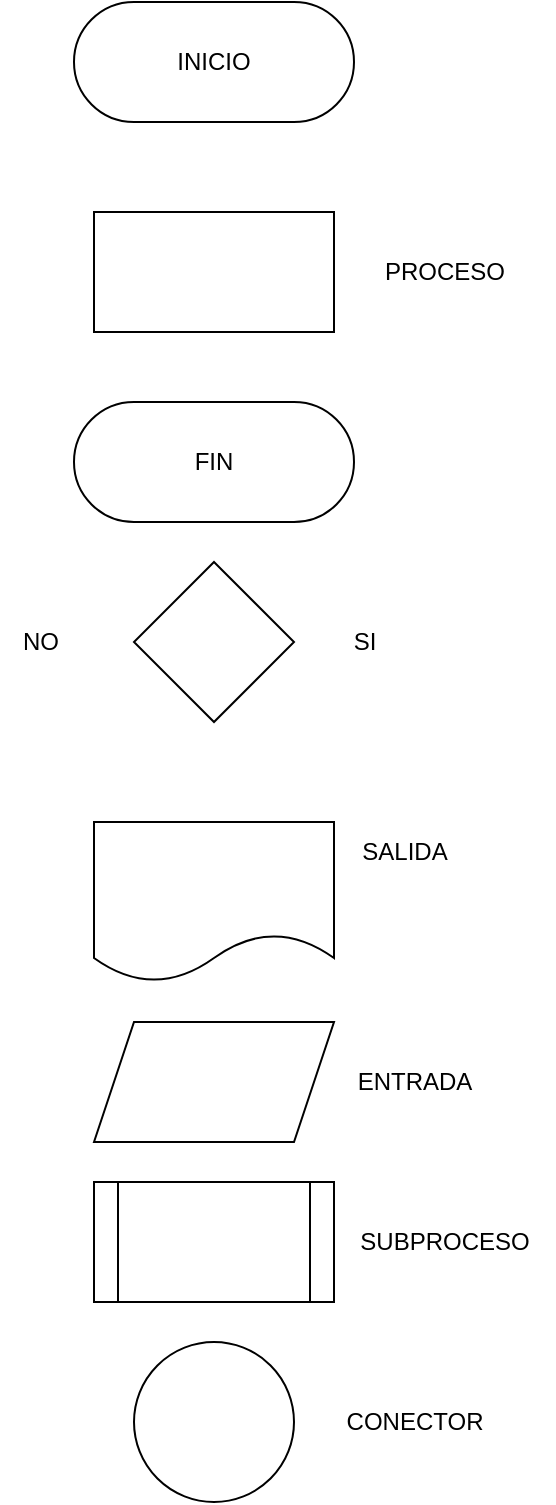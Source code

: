 <mxfile version="20.2.3" type="github">
  <diagram id="C5RBs43oDa-KdzZeNtuy" name="Page-1">
    <mxGraphModel dx="868" dy="442" grid="1" gridSize="10" guides="1" tooltips="1" connect="1" arrows="1" fold="1" page="1" pageScale="1" pageWidth="827" pageHeight="1169" math="0" shadow="0">
      <root>
        <mxCell id="WIyWlLk6GJQsqaUBKTNV-0" />
        <mxCell id="WIyWlLk6GJQsqaUBKTNV-1" parent="WIyWlLk6GJQsqaUBKTNV-0" />
        <mxCell id="0wG-On14FIH2i1DbbZe6-0" value="INICIO" style="rounded=1;whiteSpace=wrap;html=1;arcSize=50;" vertex="1" parent="WIyWlLk6GJQsqaUBKTNV-1">
          <mxGeometry x="317" y="60" width="140" height="60" as="geometry" />
        </mxCell>
        <mxCell id="0wG-On14FIH2i1DbbZe6-1" value="FIN" style="rounded=1;whiteSpace=wrap;html=1;arcSize=50;" vertex="1" parent="WIyWlLk6GJQsqaUBKTNV-1">
          <mxGeometry x="317" y="260" width="140" height="60" as="geometry" />
        </mxCell>
        <mxCell id="0wG-On14FIH2i1DbbZe6-2" value="" style="rounded=0;whiteSpace=wrap;html=1;" vertex="1" parent="WIyWlLk6GJQsqaUBKTNV-1">
          <mxGeometry x="327" y="165" width="120" height="60" as="geometry" />
        </mxCell>
        <mxCell id="0wG-On14FIH2i1DbbZe6-3" value="PROCESO" style="text;html=1;align=center;verticalAlign=middle;resizable=0;points=[];autosize=1;strokeColor=none;fillColor=none;" vertex="1" parent="WIyWlLk6GJQsqaUBKTNV-1">
          <mxGeometry x="462" y="180" width="80" height="30" as="geometry" />
        </mxCell>
        <mxCell id="0wG-On14FIH2i1DbbZe6-4" value="" style="rhombus;whiteSpace=wrap;html=1;" vertex="1" parent="WIyWlLk6GJQsqaUBKTNV-1">
          <mxGeometry x="347" y="340" width="80" height="80" as="geometry" />
        </mxCell>
        <mxCell id="0wG-On14FIH2i1DbbZe6-5" value="NO" style="text;html=1;align=center;verticalAlign=middle;resizable=0;points=[];autosize=1;strokeColor=none;fillColor=none;" vertex="1" parent="WIyWlLk6GJQsqaUBKTNV-1">
          <mxGeometry x="280" y="365" width="40" height="30" as="geometry" />
        </mxCell>
        <mxCell id="0wG-On14FIH2i1DbbZe6-6" value="SI" style="text;html=1;align=center;verticalAlign=middle;resizable=0;points=[];autosize=1;strokeColor=none;fillColor=none;" vertex="1" parent="WIyWlLk6GJQsqaUBKTNV-1">
          <mxGeometry x="447" y="365" width="30" height="30" as="geometry" />
        </mxCell>
        <mxCell id="0wG-On14FIH2i1DbbZe6-7" value="" style="shape=document;whiteSpace=wrap;html=1;boundedLbl=1;" vertex="1" parent="WIyWlLk6GJQsqaUBKTNV-1">
          <mxGeometry x="327" y="470" width="120" height="80" as="geometry" />
        </mxCell>
        <mxCell id="0wG-On14FIH2i1DbbZe6-8" value="SALIDA" style="text;html=1;align=center;verticalAlign=middle;resizable=0;points=[];autosize=1;strokeColor=none;fillColor=none;" vertex="1" parent="WIyWlLk6GJQsqaUBKTNV-1">
          <mxGeometry x="447" y="470" width="70" height="30" as="geometry" />
        </mxCell>
        <mxCell id="0wG-On14FIH2i1DbbZe6-9" value="" style="shape=parallelogram;perimeter=parallelogramPerimeter;whiteSpace=wrap;html=1;fixedSize=1;" vertex="1" parent="WIyWlLk6GJQsqaUBKTNV-1">
          <mxGeometry x="327" y="570" width="120" height="60" as="geometry" />
        </mxCell>
        <mxCell id="0wG-On14FIH2i1DbbZe6-10" value="ENTRADA" style="text;html=1;align=center;verticalAlign=middle;resizable=0;points=[];autosize=1;strokeColor=none;fillColor=none;" vertex="1" parent="WIyWlLk6GJQsqaUBKTNV-1">
          <mxGeometry x="447" y="585" width="80" height="30" as="geometry" />
        </mxCell>
        <mxCell id="0wG-On14FIH2i1DbbZe6-11" value="" style="shape=process;whiteSpace=wrap;html=1;backgroundOutline=1;" vertex="1" parent="WIyWlLk6GJQsqaUBKTNV-1">
          <mxGeometry x="327" y="650" width="120" height="60" as="geometry" />
        </mxCell>
        <mxCell id="0wG-On14FIH2i1DbbZe6-12" value="SUBPROCESO" style="text;html=1;align=center;verticalAlign=middle;resizable=0;points=[];autosize=1;strokeColor=none;fillColor=none;" vertex="1" parent="WIyWlLk6GJQsqaUBKTNV-1">
          <mxGeometry x="447" y="665" width="110" height="30" as="geometry" />
        </mxCell>
        <mxCell id="0wG-On14FIH2i1DbbZe6-13" value="" style="ellipse;whiteSpace=wrap;html=1;aspect=fixed;" vertex="1" parent="WIyWlLk6GJQsqaUBKTNV-1">
          <mxGeometry x="347" y="730" width="80" height="80" as="geometry" />
        </mxCell>
        <mxCell id="0wG-On14FIH2i1DbbZe6-14" value="CONECTOR" style="text;html=1;align=center;verticalAlign=middle;resizable=0;points=[];autosize=1;strokeColor=none;fillColor=none;" vertex="1" parent="WIyWlLk6GJQsqaUBKTNV-1">
          <mxGeometry x="442" y="755" width="90" height="30" as="geometry" />
        </mxCell>
      </root>
    </mxGraphModel>
  </diagram>
</mxfile>
